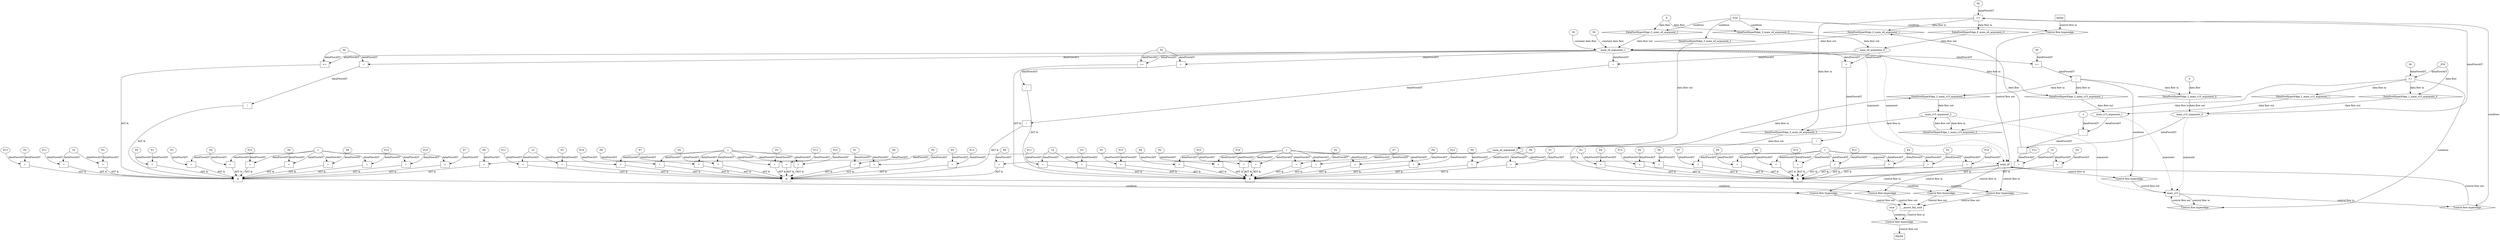 digraph dag {
"__assert_fail_sinit" [label="__assert_fail_sinit" nodeName="__assert_fail_sinit" class=cfn  shape="rect"];
"main_s15" [label="main_s15" nodeName="main_s15" class=cfn  shape="rect"];
"main_s6" [label="main_s6" nodeName="main_s6" class=cfn  shape="rect"];
FALSE [label="FALSE" nodeName=FALSE class=cfn  shape="rect"];
Initial [label="Initial" nodeName=Initial class=cfn  shape="rect"];
ControlFowHyperEdge_0 [label="Control flow hyperedge" nodeName=ControlFowHyperEdge_0 class=controlFlowHyperEdge shape="diamond"];
"main_s15" -> ControlFowHyperEdge_0 [label="control flow in"]
ControlFowHyperEdge_0 -> "main_s6" [label="control flow out"]
ControlFowHyperEdge_1 [label="Control flow hyperedge" nodeName=ControlFowHyperEdge_1 class=controlFlowHyperEdge shape="diamond"];
"main_s15" -> ControlFowHyperEdge_1 [label="control flow in"]
ControlFowHyperEdge_1 -> "main_s15" [label="control flow out"]
ControlFowHyperEdge_2 [label="Control flow hyperedge" nodeName=ControlFowHyperEdge_2 class=controlFlowHyperEdge shape="diamond"];
"main_s6" -> ControlFowHyperEdge_2 [label="control flow in"]
ControlFowHyperEdge_2 -> "main_s15" [label="control flow out"]
ControlFowHyperEdge_3 [label="Control flow hyperedge" nodeName=ControlFowHyperEdge_3 class=controlFlowHyperEdge shape="diamond"];
"Initial" -> ControlFowHyperEdge_3 [label="control flow in"]
ControlFowHyperEdge_3 -> "main_s6" [label="control flow out"]
ControlFowHyperEdge_4 [label="Control flow hyperedge" nodeName=ControlFowHyperEdge_4 class=controlFlowHyperEdge shape="diamond"];
"main_s6" -> ControlFowHyperEdge_4 [label="control flow in"]
ControlFowHyperEdge_4 -> "__assert_fail_sinit" [label="control flow out"]
ControlFowHyperEdge_5 [label="Control flow hyperedge" nodeName=ControlFowHyperEdge_5 class=controlFlowHyperEdge shape="diamond"];
"main_s6" -> ControlFowHyperEdge_5 [label="control flow in"]
ControlFowHyperEdge_5 -> "__assert_fail_sinit" [label="control flow out"]
ControlFowHyperEdge_6 [label="Control flow hyperedge" nodeName=ControlFowHyperEdge_6 class=controlFlowHyperEdge shape="diamond"];
"main_s6" -> ControlFowHyperEdge_6 [label="control flow in"]
ControlFowHyperEdge_6 -> "__assert_fail_sinit" [label="control flow out"]
ControlFowHyperEdge_7 [label="Control flow hyperedge" nodeName=ControlFowHyperEdge_7 class=controlFlowHyperEdge shape="diamond"];
"main_s6" -> ControlFowHyperEdge_7 [label="control flow in"]
ControlFowHyperEdge_7 -> "__assert_fail_sinit" [label="control flow out"]
ControlFowHyperEdge_8 [label="Control flow hyperedge" nodeName=ControlFowHyperEdge_8 class=controlFlowHyperEdge shape="diamond"];
"__assert_fail_sinit" -> ControlFowHyperEdge_8 [label="control flow in"]
ControlFowHyperEdge_8 -> "FALSE" [label="control flow out"]
"main_s6_argument_0" [label="main_s6_argument_0" nodeName=argument0 class=argument  head="main_s6" shape="oval"];
"main_s6_argument_0" -> "main_s6"[label="argument" style="dashed"]
"main_s6_argument_1" [label="main_s6_argument_1" nodeName=argument1 class=argument  head="main_s6" shape="oval"];
"main_s6_argument_1" -> "main_s6"[label="argument" style="dashed"]
"main_s6_argument_2" [label="main_s6_argument_2" nodeName=argument2 class=argument  head="main_s6" shape="oval"];
"main_s6_argument_2" -> "main_s6"[label="argument" style="dashed"]
"main_s15_argument_0" [label="main_s15_argument_0" nodeName=argument0 class=argument  head="main_s15" shape="oval"];
"main_s15_argument_0" -> "main_s15"[label="argument" style="dashed"]
"main_s15_argument_1" [label="main_s15_argument_1" nodeName=argument1 class=argument  head="main_s15" shape="oval"];
"main_s15_argument_1" -> "main_s15"[label="argument" style="dashed"]
"main_s15_argument_2" [label="main_s15_argument_2" nodeName=argument2 class=argument  head="main_s15" shape="oval"];
"main_s15_argument_2" -> "main_s15"[label="argument" style="dashed"]

"xxxmain_s6___main_s15_0xxxguard_0_node_0" [label=">=" nodeName="xxxmain_s6___main_s15_0xxxguard_0_node_0" class=Operator  shape="rect"];
"xxxmain_s6___main_s15_0xxxguard_0_node_2" [label="50" nodeName="xxxmain_s6___main_s15_0xxxguard_0_node_2" class=Literal ];
"main_s15_argument_0" -> "xxxmain_s6___main_s15_0xxxguard_0_node_0"[label="dataFlowAST"]
"xxxmain_s6___main_s15_0xxxguard_0_node_2" -> "xxxmain_s6___main_s15_0xxxguard_0_node_0"[label="dataFlowAST"]

"xxxmain_s6___main_s15_0xxxguard_0_node_0" -> "ControlFowHyperEdge_0" [label="condition"];
"xxxmain_s6___main_s15_0xxxdataFlow_0_node_0" [label="-" nodeName="xxxmain_s6___main_s15_0xxxdataFlow_0_node_0" class= Operator shape="rect"];
"xxxmain_s6___main_s15_0xxxdataFlow_0_node_1" [label="-" nodeName="xxxmain_s6___main_s15_0xxxdataFlow_0_node_1" class= Operator shape="rect"];
"xxxmain_s6___main_s15_0xxxdataFlow_0_node_3" [label="-1" nodeName="xxxmain_s6___main_s15_0xxxdataFlow_0_node_3" class=Literal ];
"xxxmain_s6___main_s15_0xxxdataFlow_0_node_1" -> "xxxmain_s6___main_s15_0xxxdataFlow_0_node_0"[label="dataFlowAST"]
"main_s15_argument_0" -> "xxxmain_s6___main_s15_0xxxdataFlow_0_node_0"[label="dataFlowAST"]
"main_s15_argument_1" -> "xxxmain_s6___main_s15_0xxxdataFlow_0_node_1"[label="dataFlowAST"]
"xxxmain_s6___main_s15_0xxxdataFlow_0_node_3" -> "xxxmain_s6___main_s15_0xxxdataFlow_0_node_1"[label="dataFlowAST"]

"xxxmain_s6___main_s15_0xxxdataFlow_0_node_0" -> "DataFowHyperEdge_0_main_s6_argument_1" [label="data flow"];
"xxxmain_s15___main_s15_1xxxguard_0_node_0" [label=">=" nodeName="xxxmain_s15___main_s15_1xxxguard_0_node_0" class=Operator  shape="rect"];
"xxxmain_s15___main_s15_1xxxguard_0_node_1" [label="50" nodeName="xxxmain_s15___main_s15_1xxxguard_0_node_1" class=Literal ];
"xxxmain_s15___main_s15_1xxxguard_0_node_1" -> "xxxmain_s15___main_s15_1xxxguard_0_node_0"[label="dataFlowAST"]
"xxxmain_s15___main_s15_1xxxdataFlow_0_node_0" -> "xxxmain_s15___main_s15_1xxxguard_0_node_0"[label="dataFlowAST"]

"xxxmain_s15___main_s15_1xxxguard_0_node_0" -> "ControlFowHyperEdge_1" [label="condition"];
"xxxmain_s15___main_s15_1xxxdataFlow_0_node_0" [label="_P35" nodeName="xxxmain_s15___main_s15_1xxxdataFlow_0_node_0" class=Constant ];

"xxxmain_s15___main_s15_1xxxdataFlow_0_node_0" -> "DataFowHyperEdge_1_main_s15_argument_0" [label="data flow"];
"xxxmain_s15___main_s6_2xxxguard_0_node_0" [label="!" nodeName="xxxmain_s15___main_s6_2xxxguard_0_node_0" class=Operator shape="rect"];
"xxxmain_s15___main_s6_2xxxguard_0_node_1" [label=">=" nodeName="xxxmain_s15___main_s6_2xxxguard_0_node_1" class=Operator  shape="rect"];
"xxxmain_s15___main_s6_2xxxguard_0_node_3" [label="50" nodeName="xxxmain_s15___main_s6_2xxxguard_0_node_3" class=Literal ];
"xxxmain_s15___main_s6_2xxxguard_0_node_1" -> "xxxmain_s15___main_s6_2xxxguard_0_node_0"[label="dataFlowAST"]
"main_s6_argument_1" -> "xxxmain_s15___main_s6_2xxxguard_0_node_1"[label="dataFlowAST"]
"xxxmain_s15___main_s6_2xxxguard_0_node_3" -> "xxxmain_s15___main_s6_2xxxguard_0_node_1"[label="dataFlowAST"]

"xxxmain_s15___main_s6_2xxxguard_0_node_0" -> "ControlFowHyperEdge_2" [label="condition"];
"xxxmain_s15___main_s6_2xxxdataFlow_0_node_0" [label="0" nodeName="xxxmain_s15___main_s6_2xxxdataFlow_0_node_0" class=Literal ];

"xxxmain_s15___main_s6_2xxxdataFlow_0_node_0" -> "DataFowHyperEdge_2_main_s15_argument_0" [label="data flow"];
"true_3" [label="true" nodeName="true_3" class=true shape="rect"];
"true_3" -> "ControlFowHyperEdge_3" [label="condition"];
"xxxmain_s6___Initial_3xxxdataFlow_0_node_0" [label="0" nodeName="xxxmain_s6___Initial_3xxxdataFlow_0_node_0" class=Literal ];

"xxxmain_s6___Initial_3xxxdataFlow_0_node_0" -> "DataFowHyperEdge_3_main_s6_argument_0" [label="data flow"];

"xxxmain_s6___Initial_3xxxdataFlow_0_node_0" -> "DataFowHyperEdge_3_main_s6_argument_1" [label="data flow"];
"xxx__assert_fail_sinit___main_s6_4xxx_and" [label="&" nodeName="xxx__assert_fail_sinit___main_s6_4xxx_and" class=Operator shape="rect"];
"xxx__assert_fail_sinit___main_s6_4xxxguard12_node_0" [label="=" nodeName="xxx__assert_fail_sinit___main_s6_4xxxguard12_node_0" class=Operator  shape="rect"];
"xxx__assert_fail_sinit___main_s6_4xxxguard12_node_1" [label="P8" nodeName="xxx__assert_fail_sinit___main_s6_4xxxguard12_node_1" class=Constant ];
"xxx__assert_fail_sinit___main_s6_4xxxguard12_node_1" -> "xxx__assert_fail_sinit___main_s6_4xxxguard12_node_0"[label="dataFlowAST"]
"xxx__assert_fail_sinit___main_s6_4xxxguard2_node_2" -> "xxx__assert_fail_sinit___main_s6_4xxxguard12_node_0"[label="dataFlowAST"]

"xxx__assert_fail_sinit___main_s6_4xxxguard12_node_0" -> "xxx__assert_fail_sinit___main_s6_4xxx_and" [label="AST &"];
"xxx__assert_fail_sinit___main_s6_4xxxguard11_node_0" [label="=" nodeName="xxx__assert_fail_sinit___main_s6_4xxxguard11_node_0" class=Operator  shape="rect"];
"xxx__assert_fail_sinit___main_s6_4xxxguard11_node_2" [label="P15" nodeName="xxx__assert_fail_sinit___main_s6_4xxxguard11_node_2" class=Constant ];
"xxx__assert_fail_sinit___main_s6_4xxxguard2_node_2" -> "xxx__assert_fail_sinit___main_s6_4xxxguard11_node_0"[label="dataFlowAST"]
"xxx__assert_fail_sinit___main_s6_4xxxguard11_node_2" -> "xxx__assert_fail_sinit___main_s6_4xxxguard11_node_0"[label="dataFlowAST"]

"xxx__assert_fail_sinit___main_s6_4xxxguard11_node_0" -> "xxx__assert_fail_sinit___main_s6_4xxx_and" [label="AST &"];
"xxx__assert_fail_sinit___main_s6_4xxxguard_0_node_0" [label="=" nodeName="xxx__assert_fail_sinit___main_s6_4xxxguard_0_node_0" class=Operator  shape="rect"];
"xxx__assert_fail_sinit___main_s6_4xxxguard_0_node_1" [label="P6" nodeName="xxx__assert_fail_sinit___main_s6_4xxxguard_0_node_1" class=Constant ];
"xxx__assert_fail_sinit___main_s6_4xxxguard_0_node_1" -> "xxx__assert_fail_sinit___main_s6_4xxxguard_0_node_0"[label="dataFlowAST"]
"main_s6_argument_2" -> "xxx__assert_fail_sinit___main_s6_4xxxguard_0_node_0"[label="dataFlowAST"]

"xxx__assert_fail_sinit___main_s6_4xxxguard_0_node_0" -> "xxx__assert_fail_sinit___main_s6_4xxx_and" [label="AST &"];
"xxx__assert_fail_sinit___main_s6_4xxxguard3_node_0" [label="=" nodeName="xxx__assert_fail_sinit___main_s6_4xxxguard3_node_0" class=Operator  shape="rect"];
"xxx__assert_fail_sinit___main_s6_4xxxguard3_node_1" [label="P10" nodeName="xxx__assert_fail_sinit___main_s6_4xxxguard3_node_1" class=Constant ];
"xxx__assert_fail_sinit___main_s6_4xxxguard3_node_1" -> "xxx__assert_fail_sinit___main_s6_4xxxguard3_node_0"[label="dataFlowAST"]
"xxx__assert_fail_sinit___main_s6_4xxxguard2_node_2" -> "xxx__assert_fail_sinit___main_s6_4xxxguard3_node_0"[label="dataFlowAST"]

"xxx__assert_fail_sinit___main_s6_4xxxguard3_node_0" -> "xxx__assert_fail_sinit___main_s6_4xxx_and" [label="AST &"];
"xxx__assert_fail_sinit___main_s6_4xxxguard8_node_0" [label="=" nodeName="xxx__assert_fail_sinit___main_s6_4xxxguard8_node_0" class=Operator  shape="rect"];
"xxx__assert_fail_sinit___main_s6_4xxxguard8_node_1" [label="P4" nodeName="xxx__assert_fail_sinit___main_s6_4xxxguard8_node_1" class=Constant ];
"xxx__assert_fail_sinit___main_s6_4xxxguard8_node_1" -> "xxx__assert_fail_sinit___main_s6_4xxxguard8_node_0"[label="dataFlowAST"]
"xxx__assert_fail_sinit___main_s6_4xxxguard2_node_2" -> "xxx__assert_fail_sinit___main_s6_4xxxguard8_node_0"[label="dataFlowAST"]

"xxx__assert_fail_sinit___main_s6_4xxxguard8_node_0" -> "xxx__assert_fail_sinit___main_s6_4xxx_and" [label="AST &"];
"xxx__assert_fail_sinit___main_s6_4xxxguard9_node_0" [label="=" nodeName="xxx__assert_fail_sinit___main_s6_4xxxguard9_node_0" class=Operator  shape="rect"];
"xxx__assert_fail_sinit___main_s6_4xxxguard9_node_1" [label="P12" nodeName="xxx__assert_fail_sinit___main_s6_4xxxguard9_node_1" class=Constant ];
"xxx__assert_fail_sinit___main_s6_4xxxguard9_node_1" -> "xxx__assert_fail_sinit___main_s6_4xxxguard9_node_0"[label="dataFlowAST"]
"xxx__assert_fail_sinit___main_s6_4xxxguard2_node_2" -> "xxx__assert_fail_sinit___main_s6_4xxxguard9_node_0"[label="dataFlowAST"]

"xxx__assert_fail_sinit___main_s6_4xxxguard9_node_0" -> "xxx__assert_fail_sinit___main_s6_4xxx_and" [label="AST &"];
"xxx__assert_fail_sinit___main_s6_4xxxguard1_node_0" [label="=" nodeName="xxx__assert_fail_sinit___main_s6_4xxxguard1_node_0" class=Operator  shape="rect"];
"xxx__assert_fail_sinit___main_s6_4xxxguard1_node_1" [label="P1" nodeName="xxx__assert_fail_sinit___main_s6_4xxxguard1_node_1" class=Constant ];
"xxx__assert_fail_sinit___main_s6_4xxxguard1_node_2" [label="P9" nodeName="xxx__assert_fail_sinit___main_s6_4xxxguard1_node_2" class=Constant ];
"xxx__assert_fail_sinit___main_s6_4xxxguard1_node_1" -> "xxx__assert_fail_sinit___main_s6_4xxxguard1_node_0"[label="dataFlowAST"]
"xxx__assert_fail_sinit___main_s6_4xxxguard1_node_2" -> "xxx__assert_fail_sinit___main_s6_4xxxguard1_node_0"[label="dataFlowAST"]

"xxx__assert_fail_sinit___main_s6_4xxxguard1_node_0" -> "xxx__assert_fail_sinit___main_s6_4xxx_and" [label="AST &"];
"xxx__assert_fail_sinit___main_s6_4xxxguard2_node_0" [label="=" nodeName="xxx__assert_fail_sinit___main_s6_4xxxguard2_node_0" class=Operator  shape="rect"];
"xxx__assert_fail_sinit___main_s6_4xxxguard2_node_1" [label="P2" nodeName="xxx__assert_fail_sinit___main_s6_4xxxguard2_node_1" class=Constant ];
"xxx__assert_fail_sinit___main_s6_4xxxguard2_node_2" [label="1" nodeName="xxx__assert_fail_sinit___main_s6_4xxxguard2_node_2" class=Literal ];
"xxx__assert_fail_sinit___main_s6_4xxxguard2_node_1" -> "xxx__assert_fail_sinit___main_s6_4xxxguard2_node_0"[label="dataFlowAST"]
"xxx__assert_fail_sinit___main_s6_4xxxguard2_node_2" -> "xxx__assert_fail_sinit___main_s6_4xxxguard2_node_0"[label="dataFlowAST"]

"xxx__assert_fail_sinit___main_s6_4xxxguard2_node_0" -> "xxx__assert_fail_sinit___main_s6_4xxx_and" [label="AST &"];
"xxx__assert_fail_sinit___main_s6_4xxxguard4_node_0" [label="=" nodeName="xxx__assert_fail_sinit___main_s6_4xxxguard4_node_0" class=Operator  shape="rect"];
"xxx__assert_fail_sinit___main_s6_4xxxguard4_node_1" [label="P0" nodeName="xxx__assert_fail_sinit___main_s6_4xxxguard4_node_1" class=Constant ];
"xxx__assert_fail_sinit___main_s6_4xxxguard4_node_1" -> "xxx__assert_fail_sinit___main_s6_4xxxguard4_node_0"[label="dataFlowAST"]
"xxx__assert_fail_sinit___main_s6_4xxxguard2_node_2" -> "xxx__assert_fail_sinit___main_s6_4xxxguard4_node_0"[label="dataFlowAST"]

"xxx__assert_fail_sinit___main_s6_4xxxguard4_node_0" -> "xxx__assert_fail_sinit___main_s6_4xxx_and" [label="AST &"];
"xxx__assert_fail_sinit___main_s6_4xxxguard7_node_0" [label="!" nodeName="xxx__assert_fail_sinit___main_s6_4xxxguard7_node_0" class=Operator shape="rect"];
"xxx__assert_fail_sinit___main_s6_4xxxguard7_node_1" [label="=" nodeName="xxx__assert_fail_sinit___main_s6_4xxxguard7_node_1" class=Operator  shape="rect"];
"xxx__assert_fail_sinit___main_s6_4xxxguard7_node_3" [label="50" nodeName="xxx__assert_fail_sinit___main_s6_4xxxguard7_node_3" class=Literal ];
"xxx__assert_fail_sinit___main_s6_4xxxguard7_node_1" -> "xxx__assert_fail_sinit___main_s6_4xxxguard7_node_0"[label="dataFlowAST"]
"main_s6_argument_1" -> "xxx__assert_fail_sinit___main_s6_4xxxguard7_node_1"[label="dataFlowAST"]
"xxx__assert_fail_sinit___main_s6_4xxxguard7_node_3" -> "xxx__assert_fail_sinit___main_s6_4xxxguard7_node_1"[label="dataFlowAST"]

"xxx__assert_fail_sinit___main_s6_4xxxguard7_node_0" -> "xxx__assert_fail_sinit___main_s6_4xxx_and" [label="AST &"];
"xxx__assert_fail_sinit___main_s6_4xxxguard6_node_0" [label="=" nodeName="xxx__assert_fail_sinit___main_s6_4xxxguard6_node_0" class=Operator  shape="rect"];
"xxx__assert_fail_sinit___main_s6_4xxxguard6_node_1" [label="P11" nodeName="xxx__assert_fail_sinit___main_s6_4xxxguard6_node_1" class=Constant ];
"xxx__assert_fail_sinit___main_s6_4xxxguard6_node_2" [label="15" nodeName="xxx__assert_fail_sinit___main_s6_4xxxguard6_node_2" class=Literal ];
"xxx__assert_fail_sinit___main_s6_4xxxguard6_node_1" -> "xxx__assert_fail_sinit___main_s6_4xxxguard6_node_0"[label="dataFlowAST"]
"xxx__assert_fail_sinit___main_s6_4xxxguard6_node_2" -> "xxx__assert_fail_sinit___main_s6_4xxxguard6_node_0"[label="dataFlowAST"]

"xxx__assert_fail_sinit___main_s6_4xxxguard6_node_0" -> "xxx__assert_fail_sinit___main_s6_4xxx_and" [label="AST &"];
"xxx__assert_fail_sinit___main_s6_4xxxguard13_node_0" [label="=" nodeName="xxx__assert_fail_sinit___main_s6_4xxxguard13_node_0" class=Operator  shape="rect"];
"xxx__assert_fail_sinit___main_s6_4xxxguard13_node_1" [label="P3" nodeName="xxx__assert_fail_sinit___main_s6_4xxxguard13_node_1" class=Constant ];
"xxx__assert_fail_sinit___main_s6_4xxxguard13_node_1" -> "xxx__assert_fail_sinit___main_s6_4xxxguard13_node_0"[label="dataFlowAST"]
"xxx__assert_fail_sinit___main_s6_4xxxguard6_node_2" -> "xxx__assert_fail_sinit___main_s6_4xxxguard13_node_0"[label="dataFlowAST"]

"xxx__assert_fail_sinit___main_s6_4xxxguard13_node_0" -> "xxx__assert_fail_sinit___main_s6_4xxx_and" [label="AST &"];
"xxx__assert_fail_sinit___main_s6_4xxxguard10_node_0" [label=">=" nodeName="xxx__assert_fail_sinit___main_s6_4xxxguard10_node_0" class=Operator  shape="rect"];
"main_s6_argument_1" -> "xxx__assert_fail_sinit___main_s6_4xxxguard10_node_0"[label="dataFlowAST"]
"xxx__assert_fail_sinit___main_s6_4xxxguard7_node_3" -> "xxx__assert_fail_sinit___main_s6_4xxxguard10_node_0"[label="dataFlowAST"]

"xxx__assert_fail_sinit___main_s6_4xxxguard10_node_0" -> "xxx__assert_fail_sinit___main_s6_4xxx_and" [label="AST &"];
"xxx__assert_fail_sinit___main_s6_4xxxguard5_node_0" [label="=" nodeName="xxx__assert_fail_sinit___main_s6_4xxxguard5_node_0" class=Operator  shape="rect"];
"xxx__assert_fail_sinit___main_s6_4xxxguard5_node_1" [label="P5" nodeName="xxx__assert_fail_sinit___main_s6_4xxxguard5_node_1" class=Constant ];
"xxx__assert_fail_sinit___main_s6_4xxxguard5_node_2" [label="P13" nodeName="xxx__assert_fail_sinit___main_s6_4xxxguard5_node_2" class=Constant ];
"xxx__assert_fail_sinit___main_s6_4xxxguard5_node_1" -> "xxx__assert_fail_sinit___main_s6_4xxxguard5_node_0"[label="dataFlowAST"]
"xxx__assert_fail_sinit___main_s6_4xxxguard5_node_2" -> "xxx__assert_fail_sinit___main_s6_4xxxguard5_node_0"[label="dataFlowAST"]

"xxx__assert_fail_sinit___main_s6_4xxxguard5_node_0" -> "xxx__assert_fail_sinit___main_s6_4xxx_and" [label="AST &"];
"xxx__assert_fail_sinit___main_s6_4xxxguard14_node_0" [label="=" nodeName="xxx__assert_fail_sinit___main_s6_4xxxguard14_node_0" class=Operator  shape="rect"];
"xxx__assert_fail_sinit___main_s6_4xxxguard14_node_1" [label="P7" nodeName="xxx__assert_fail_sinit___main_s6_4xxxguard14_node_1" class=Constant ];
"xxx__assert_fail_sinit___main_s6_4xxxguard14_node_1" -> "xxx__assert_fail_sinit___main_s6_4xxxguard14_node_0"[label="dataFlowAST"]
"xxx__assert_fail_sinit___main_s6_4xxxguard2_node_2" -> "xxx__assert_fail_sinit___main_s6_4xxxguard14_node_0"[label="dataFlowAST"]

"xxx__assert_fail_sinit___main_s6_4xxxguard14_node_0" -> "xxx__assert_fail_sinit___main_s6_4xxx_and" [label="AST &"];
"xxx__assert_fail_sinit___main_s6_4xxx_and" -> "ControlFowHyperEdge_4" [label="condition"];
"xxx__assert_fail_sinit___main_s6_5xxx_and" [label="&" nodeName="xxx__assert_fail_sinit___main_s6_5xxx_and" class=Operator shape="rect"];
"xxx__assert_fail_sinit___main_s6_5xxxguard1_node_0" [label="=" nodeName="xxx__assert_fail_sinit___main_s6_5xxxguard1_node_0" class=Operator  shape="rect"];
"xxx__assert_fail_sinit___main_s6_5xxxguard1_node_1" [label="P1" nodeName="xxx__assert_fail_sinit___main_s6_5xxxguard1_node_1" class=Constant ];
"xxx__assert_fail_sinit___main_s6_5xxxguard1_node_2" [label="P9" nodeName="xxx__assert_fail_sinit___main_s6_5xxxguard1_node_2" class=Constant ];
"xxx__assert_fail_sinit___main_s6_5xxxguard1_node_1" -> "xxx__assert_fail_sinit___main_s6_5xxxguard1_node_0"[label="dataFlowAST"]
"xxx__assert_fail_sinit___main_s6_5xxxguard1_node_2" -> "xxx__assert_fail_sinit___main_s6_5xxxguard1_node_0"[label="dataFlowAST"]

"xxx__assert_fail_sinit___main_s6_5xxxguard1_node_0" -> "xxx__assert_fail_sinit___main_s6_5xxx_and" [label="AST &"];
"xxx__assert_fail_sinit___main_s6_5xxxguard_0_node_0" [label="=" nodeName="xxx__assert_fail_sinit___main_s6_5xxxguard_0_node_0" class=Operator  shape="rect"];
"xxx__assert_fail_sinit___main_s6_5xxxguard_0_node_1" [label="P6" nodeName="xxx__assert_fail_sinit___main_s6_5xxxguard_0_node_1" class=Constant ];
"xxx__assert_fail_sinit___main_s6_5xxxguard_0_node_1" -> "xxx__assert_fail_sinit___main_s6_5xxxguard_0_node_0"[label="dataFlowAST"]
"main_s6_argument_2" -> "xxx__assert_fail_sinit___main_s6_5xxxguard_0_node_0"[label="dataFlowAST"]

"xxx__assert_fail_sinit___main_s6_5xxxguard_0_node_0" -> "xxx__assert_fail_sinit___main_s6_5xxx_and" [label="AST &"];
"xxx__assert_fail_sinit___main_s6_5xxxguard2_node_0" [label="=" nodeName="xxx__assert_fail_sinit___main_s6_5xxxguard2_node_0" class=Operator  shape="rect"];
"xxx__assert_fail_sinit___main_s6_5xxxguard2_node_1" [label="P2" nodeName="xxx__assert_fail_sinit___main_s6_5xxxguard2_node_1" class=Constant ];
"xxx__assert_fail_sinit___main_s6_5xxxguard2_node_2" [label="1" nodeName="xxx__assert_fail_sinit___main_s6_5xxxguard2_node_2" class=Literal ];
"xxx__assert_fail_sinit___main_s6_5xxxguard2_node_1" -> "xxx__assert_fail_sinit___main_s6_5xxxguard2_node_0"[label="dataFlowAST"]
"xxx__assert_fail_sinit___main_s6_5xxxguard2_node_2" -> "xxx__assert_fail_sinit___main_s6_5xxxguard2_node_0"[label="dataFlowAST"]

"xxx__assert_fail_sinit___main_s6_5xxxguard2_node_0" -> "xxx__assert_fail_sinit___main_s6_5xxx_and" [label="AST &"];
"xxx__assert_fail_sinit___main_s6_5xxxguard8_node_0" [label="=" nodeName="xxx__assert_fail_sinit___main_s6_5xxxguard8_node_0" class=Operator  shape="rect"];
"xxx__assert_fail_sinit___main_s6_5xxxguard8_node_1" [label="P4" nodeName="xxx__assert_fail_sinit___main_s6_5xxxguard8_node_1" class=Constant ];
"xxx__assert_fail_sinit___main_s6_5xxxguard8_node_1" -> "xxx__assert_fail_sinit___main_s6_5xxxguard8_node_0"[label="dataFlowAST"]
"xxx__assert_fail_sinit___main_s6_5xxxguard2_node_2" -> "xxx__assert_fail_sinit___main_s6_5xxxguard8_node_0"[label="dataFlowAST"]

"xxx__assert_fail_sinit___main_s6_5xxxguard8_node_0" -> "xxx__assert_fail_sinit___main_s6_5xxx_and" [label="AST &"];
"xxx__assert_fail_sinit___main_s6_5xxxguard4_node_0" [label="=" nodeName="xxx__assert_fail_sinit___main_s6_5xxxguard4_node_0" class=Operator  shape="rect"];
"xxx__assert_fail_sinit___main_s6_5xxxguard4_node_1" [label="P0" nodeName="xxx__assert_fail_sinit___main_s6_5xxxguard4_node_1" class=Constant ];
"xxx__assert_fail_sinit___main_s6_5xxxguard4_node_1" -> "xxx__assert_fail_sinit___main_s6_5xxxguard4_node_0"[label="dataFlowAST"]
"xxx__assert_fail_sinit___main_s6_5xxxguard2_node_2" -> "xxx__assert_fail_sinit___main_s6_5xxxguard4_node_0"[label="dataFlowAST"]

"xxx__assert_fail_sinit___main_s6_5xxxguard4_node_0" -> "xxx__assert_fail_sinit___main_s6_5xxx_and" [label="AST &"];
"xxx__assert_fail_sinit___main_s6_5xxxguard12_node_0" [label="=" nodeName="xxx__assert_fail_sinit___main_s6_5xxxguard12_node_0" class=Operator  shape="rect"];
"xxx__assert_fail_sinit___main_s6_5xxxguard12_node_1" [label="P8" nodeName="xxx__assert_fail_sinit___main_s6_5xxxguard12_node_1" class=Constant ];
"xxx__assert_fail_sinit___main_s6_5xxxguard12_node_1" -> "xxx__assert_fail_sinit___main_s6_5xxxguard12_node_0"[label="dataFlowAST"]
"xxx__assert_fail_sinit___main_s6_5xxxguard2_node_2" -> "xxx__assert_fail_sinit___main_s6_5xxxguard12_node_0"[label="dataFlowAST"]

"xxx__assert_fail_sinit___main_s6_5xxxguard12_node_0" -> "xxx__assert_fail_sinit___main_s6_5xxx_and" [label="AST &"];
"xxx__assert_fail_sinit___main_s6_5xxxguard3_node_0" [label="=" nodeName="xxx__assert_fail_sinit___main_s6_5xxxguard3_node_0" class=Operator  shape="rect"];
"xxx__assert_fail_sinit___main_s6_5xxxguard3_node_1" [label="P10" nodeName="xxx__assert_fail_sinit___main_s6_5xxxguard3_node_1" class=Constant ];
"xxx__assert_fail_sinit___main_s6_5xxxguard3_node_1" -> "xxx__assert_fail_sinit___main_s6_5xxxguard3_node_0"[label="dataFlowAST"]
"xxx__assert_fail_sinit___main_s6_5xxxguard2_node_2" -> "xxx__assert_fail_sinit___main_s6_5xxxguard3_node_0"[label="dataFlowAST"]

"xxx__assert_fail_sinit___main_s6_5xxxguard3_node_0" -> "xxx__assert_fail_sinit___main_s6_5xxx_and" [label="AST &"];
"xxx__assert_fail_sinit___main_s6_5xxxguard5_node_0" [label="=" nodeName="xxx__assert_fail_sinit___main_s6_5xxxguard5_node_0" class=Operator  shape="rect"];
"xxx__assert_fail_sinit___main_s6_5xxxguard5_node_1" [label="P5" nodeName="xxx__assert_fail_sinit___main_s6_5xxxguard5_node_1" class=Constant ];
"xxx__assert_fail_sinit___main_s6_5xxxguard5_node_2" [label="P13" nodeName="xxx__assert_fail_sinit___main_s6_5xxxguard5_node_2" class=Constant ];
"xxx__assert_fail_sinit___main_s6_5xxxguard5_node_1" -> "xxx__assert_fail_sinit___main_s6_5xxxguard5_node_0"[label="dataFlowAST"]
"xxx__assert_fail_sinit___main_s6_5xxxguard5_node_2" -> "xxx__assert_fail_sinit___main_s6_5xxxguard5_node_0"[label="dataFlowAST"]

"xxx__assert_fail_sinit___main_s6_5xxxguard5_node_0" -> "xxx__assert_fail_sinit___main_s6_5xxx_and" [label="AST &"];
"xxx__assert_fail_sinit___main_s6_5xxxguard6_node_0" [label="=" nodeName="xxx__assert_fail_sinit___main_s6_5xxxguard6_node_0" class=Operator  shape="rect"];
"xxx__assert_fail_sinit___main_s6_5xxxguard6_node_1" [label="P11" nodeName="xxx__assert_fail_sinit___main_s6_5xxxguard6_node_1" class=Constant ];
"xxx__assert_fail_sinit___main_s6_5xxxguard6_node_2" [label="15" nodeName="xxx__assert_fail_sinit___main_s6_5xxxguard6_node_2" class=Literal ];
"xxx__assert_fail_sinit___main_s6_5xxxguard6_node_1" -> "xxx__assert_fail_sinit___main_s6_5xxxguard6_node_0"[label="dataFlowAST"]
"xxx__assert_fail_sinit___main_s6_5xxxguard6_node_2" -> "xxx__assert_fail_sinit___main_s6_5xxxguard6_node_0"[label="dataFlowAST"]

"xxx__assert_fail_sinit___main_s6_5xxxguard6_node_0" -> "xxx__assert_fail_sinit___main_s6_5xxx_and" [label="AST &"];
"xxx__assert_fail_sinit___main_s6_5xxxguard7_node_0" [label="!" nodeName="xxx__assert_fail_sinit___main_s6_5xxxguard7_node_0" class=Operator shape="rect"];
"xxx__assert_fail_sinit___main_s6_5xxxguard7_node_1" [label="=" nodeName="xxx__assert_fail_sinit___main_s6_5xxxguard7_node_1" class=Operator  shape="rect"];
"xxx__assert_fail_sinit___main_s6_5xxxguard7_node_3" [label="50" nodeName="xxx__assert_fail_sinit___main_s6_5xxxguard7_node_3" class=Literal ];
"xxx__assert_fail_sinit___main_s6_5xxxguard7_node_1" -> "xxx__assert_fail_sinit___main_s6_5xxxguard7_node_0"[label="dataFlowAST"]
"main_s6_argument_1" -> "xxx__assert_fail_sinit___main_s6_5xxxguard7_node_1"[label="dataFlowAST"]
"xxx__assert_fail_sinit___main_s6_5xxxguard7_node_3" -> "xxx__assert_fail_sinit___main_s6_5xxxguard7_node_1"[label="dataFlowAST"]

"xxx__assert_fail_sinit___main_s6_5xxxguard7_node_0" -> "xxx__assert_fail_sinit___main_s6_5xxx_and" [label="AST &"];
"xxx__assert_fail_sinit___main_s6_5xxxguard14_node_0" [label="=" nodeName="xxx__assert_fail_sinit___main_s6_5xxxguard14_node_0" class=Operator  shape="rect"];
"xxx__assert_fail_sinit___main_s6_5xxxguard14_node_1" [label="P7" nodeName="xxx__assert_fail_sinit___main_s6_5xxxguard14_node_1" class=Constant ];
"xxx__assert_fail_sinit___main_s6_5xxxguard14_node_1" -> "xxx__assert_fail_sinit___main_s6_5xxxguard14_node_0"[label="dataFlowAST"]
"xxx__assert_fail_sinit___main_s6_5xxxguard2_node_2" -> "xxx__assert_fail_sinit___main_s6_5xxxguard14_node_0"[label="dataFlowAST"]

"xxx__assert_fail_sinit___main_s6_5xxxguard14_node_0" -> "xxx__assert_fail_sinit___main_s6_5xxx_and" [label="AST &"];
"xxx__assert_fail_sinit___main_s6_5xxxguard11_node_0" [label="=" nodeName="xxx__assert_fail_sinit___main_s6_5xxxguard11_node_0" class=Operator  shape="rect"];
"xxx__assert_fail_sinit___main_s6_5xxxguard11_node_2" [label="P15" nodeName="xxx__assert_fail_sinit___main_s6_5xxxguard11_node_2" class=Constant ];
"xxx__assert_fail_sinit___main_s6_5xxxguard2_node_2" -> "xxx__assert_fail_sinit___main_s6_5xxxguard11_node_0"[label="dataFlowAST"]
"xxx__assert_fail_sinit___main_s6_5xxxguard11_node_2" -> "xxx__assert_fail_sinit___main_s6_5xxxguard11_node_0"[label="dataFlowAST"]

"xxx__assert_fail_sinit___main_s6_5xxxguard11_node_0" -> "xxx__assert_fail_sinit___main_s6_5xxx_and" [label="AST &"];
"xxx__assert_fail_sinit___main_s6_5xxxguard13_node_0" [label="=" nodeName="xxx__assert_fail_sinit___main_s6_5xxxguard13_node_0" class=Operator  shape="rect"];
"xxx__assert_fail_sinit___main_s6_5xxxguard13_node_1" [label="P3" nodeName="xxx__assert_fail_sinit___main_s6_5xxxguard13_node_1" class=Constant ];
"xxx__assert_fail_sinit___main_s6_5xxxguard13_node_1" -> "xxx__assert_fail_sinit___main_s6_5xxxguard13_node_0"[label="dataFlowAST"]
"xxx__assert_fail_sinit___main_s6_5xxxguard6_node_2" -> "xxx__assert_fail_sinit___main_s6_5xxxguard13_node_0"[label="dataFlowAST"]

"xxx__assert_fail_sinit___main_s6_5xxxguard13_node_0" -> "xxx__assert_fail_sinit___main_s6_5xxx_and" [label="AST &"];
"xxx__assert_fail_sinit___main_s6_5xxxguard9_node_0" [label="=" nodeName="xxx__assert_fail_sinit___main_s6_5xxxguard9_node_0" class=Operator  shape="rect"];
"xxx__assert_fail_sinit___main_s6_5xxxguard9_node_1" [label="P12" nodeName="xxx__assert_fail_sinit___main_s6_5xxxguard9_node_1" class=Constant ];
"xxx__assert_fail_sinit___main_s6_5xxxguard9_node_1" -> "xxx__assert_fail_sinit___main_s6_5xxxguard9_node_0"[label="dataFlowAST"]
"xxx__assert_fail_sinit___main_s6_5xxxguard2_node_2" -> "xxx__assert_fail_sinit___main_s6_5xxxguard9_node_0"[label="dataFlowAST"]

"xxx__assert_fail_sinit___main_s6_5xxxguard9_node_0" -> "xxx__assert_fail_sinit___main_s6_5xxx_and" [label="AST &"];
"xxx__assert_fail_sinit___main_s6_5xxxguard10_node_0" [label=">=" nodeName="xxx__assert_fail_sinit___main_s6_5xxxguard10_node_0" class=Operator  shape="rect"];
"main_s6_argument_1" -> "xxx__assert_fail_sinit___main_s6_5xxxguard10_node_0"[label="dataFlowAST"]
"xxx__assert_fail_sinit___main_s6_5xxxguard7_node_3" -> "xxx__assert_fail_sinit___main_s6_5xxxguard10_node_0"[label="dataFlowAST"]

"xxx__assert_fail_sinit___main_s6_5xxxguard10_node_0" -> "xxx__assert_fail_sinit___main_s6_5xxx_and" [label="AST &"];
"xxx__assert_fail_sinit___main_s6_5xxx_and" -> "ControlFowHyperEdge_5" [label="condition"];
"xxx__assert_fail_sinit___main_s6_6xxx_and" [label="&" nodeName="xxx__assert_fail_sinit___main_s6_6xxx_and" class=Operator shape="rect"];
"xxx__assert_fail_sinit___main_s6_6xxxguard3_node_0" [label="=" nodeName="xxx__assert_fail_sinit___main_s6_6xxxguard3_node_0" class=Operator  shape="rect"];
"xxx__assert_fail_sinit___main_s6_6xxxguard3_node_1" [label="P11" nodeName="xxx__assert_fail_sinit___main_s6_6xxxguard3_node_1" class=Constant ];
"xxx__assert_fail_sinit___main_s6_6xxxguard3_node_1" -> "xxx__assert_fail_sinit___main_s6_6xxxguard3_node_0"[label="dataFlowAST"]
"xxx__assert_fail_sinit___main_s6_6xxxguard2_node_2" -> "xxx__assert_fail_sinit___main_s6_6xxxguard3_node_0"[label="dataFlowAST"]

"xxx__assert_fail_sinit___main_s6_6xxxguard3_node_0" -> "xxx__assert_fail_sinit___main_s6_6xxx_and" [label="AST &"];
"xxx__assert_fail_sinit___main_s6_6xxxguard1_node_0" [label="=" nodeName="xxx__assert_fail_sinit___main_s6_6xxxguard1_node_0" class=Operator  shape="rect"];
"xxx__assert_fail_sinit___main_s6_6xxxguard1_node_1" [label="P2" nodeName="xxx__assert_fail_sinit___main_s6_6xxxguard1_node_1" class=Constant ];
"xxx__assert_fail_sinit___main_s6_6xxxguard1_node_1" -> "xxx__assert_fail_sinit___main_s6_6xxxguard1_node_0"[label="dataFlowAST"]
"xxx__assert_fail_sinit___main_s6_6xxxguard_0_node_2" -> "xxx__assert_fail_sinit___main_s6_6xxxguard1_node_0"[label="dataFlowAST"]

"xxx__assert_fail_sinit___main_s6_6xxxguard1_node_0" -> "xxx__assert_fail_sinit___main_s6_6xxx_and" [label="AST &"];
"xxx__assert_fail_sinit___main_s6_6xxxguard7_node_0" [label="!" nodeName="xxx__assert_fail_sinit___main_s6_6xxxguard7_node_0" class=Operator shape="rect"];
"xxx__assert_fail_sinit___main_s6_6xxxguard7_node_1" [label="=" nodeName="xxx__assert_fail_sinit___main_s6_6xxxguard7_node_1" class=Operator  shape="rect"];
"xxx__assert_fail_sinit___main_s6_6xxxguard7_node_1" -> "xxx__assert_fail_sinit___main_s6_6xxxguard7_node_0"[label="dataFlowAST"]
"main_s6_argument_0" -> "xxx__assert_fail_sinit___main_s6_6xxxguard7_node_1"[label="dataFlowAST"]
"main_s6_argument_1" -> "xxx__assert_fail_sinit___main_s6_6xxxguard7_node_1"[label="dataFlowAST"]

"xxx__assert_fail_sinit___main_s6_6xxxguard7_node_0" -> "xxx__assert_fail_sinit___main_s6_6xxx_and" [label="AST &"];
"xxx__assert_fail_sinit___main_s6_6xxxguard6_node_0" [label="=" nodeName="xxx__assert_fail_sinit___main_s6_6xxxguard6_node_0" class=Operator  shape="rect"];
"xxx__assert_fail_sinit___main_s6_6xxxguard6_node_1" [label="P12" nodeName="xxx__assert_fail_sinit___main_s6_6xxxguard6_node_1" class=Constant ];
"xxx__assert_fail_sinit___main_s6_6xxxguard6_node_1" -> "xxx__assert_fail_sinit___main_s6_6xxxguard6_node_0"[label="dataFlowAST"]
"xxx__assert_fail_sinit___main_s6_6xxxguard_0_node_2" -> "xxx__assert_fail_sinit___main_s6_6xxxguard6_node_0"[label="dataFlowAST"]

"xxx__assert_fail_sinit___main_s6_6xxxguard6_node_0" -> "xxx__assert_fail_sinit___main_s6_6xxx_and" [label="AST &"];
"xxx__assert_fail_sinit___main_s6_6xxxguard9_node_0" [label="=" nodeName="xxx__assert_fail_sinit___main_s6_6xxxguard9_node_0" class=Operator  shape="rect"];
"xxx__assert_fail_sinit___main_s6_6xxxguard9_node_2" [label="P15" nodeName="xxx__assert_fail_sinit___main_s6_6xxxguard9_node_2" class=Constant ];
"xxx__assert_fail_sinit___main_s6_6xxxguard_0_node_2" -> "xxx__assert_fail_sinit___main_s6_6xxxguard9_node_0"[label="dataFlowAST"]
"xxx__assert_fail_sinit___main_s6_6xxxguard9_node_2" -> "xxx__assert_fail_sinit___main_s6_6xxxguard9_node_0"[label="dataFlowAST"]

"xxx__assert_fail_sinit___main_s6_6xxxguard9_node_0" -> "xxx__assert_fail_sinit___main_s6_6xxx_and" [label="AST &"];
"xxx__assert_fail_sinit___main_s6_6xxxguard4_node_0" [label="=" nodeName="xxx__assert_fail_sinit___main_s6_6xxxguard4_node_0" class=Operator  shape="rect"];
"xxx__assert_fail_sinit___main_s6_6xxxguard4_node_1" [label="P1" nodeName="xxx__assert_fail_sinit___main_s6_6xxxguard4_node_1" class=Constant ];
"xxx__assert_fail_sinit___main_s6_6xxxguard4_node_2" [label="P9" nodeName="xxx__assert_fail_sinit___main_s6_6xxxguard4_node_2" class=Constant ];
"xxx__assert_fail_sinit___main_s6_6xxxguard4_node_1" -> "xxx__assert_fail_sinit___main_s6_6xxxguard4_node_0"[label="dataFlowAST"]
"xxx__assert_fail_sinit___main_s6_6xxxguard4_node_2" -> "xxx__assert_fail_sinit___main_s6_6xxxguard4_node_0"[label="dataFlowAST"]

"xxx__assert_fail_sinit___main_s6_6xxxguard4_node_0" -> "xxx__assert_fail_sinit___main_s6_6xxx_and" [label="AST &"];
"xxx__assert_fail_sinit___main_s6_6xxxguard8_node_0" [label="=" nodeName="xxx__assert_fail_sinit___main_s6_6xxxguard8_node_0" class=Operator  shape="rect"];
"xxx__assert_fail_sinit___main_s6_6xxxguard8_node_1" [label="P5" nodeName="xxx__assert_fail_sinit___main_s6_6xxxguard8_node_1" class=Constant ];
"xxx__assert_fail_sinit___main_s6_6xxxguard8_node_2" [label="P13" nodeName="xxx__assert_fail_sinit___main_s6_6xxxguard8_node_2" class=Constant ];
"xxx__assert_fail_sinit___main_s6_6xxxguard8_node_1" -> "xxx__assert_fail_sinit___main_s6_6xxxguard8_node_0"[label="dataFlowAST"]
"xxx__assert_fail_sinit___main_s6_6xxxguard8_node_2" -> "xxx__assert_fail_sinit___main_s6_6xxxguard8_node_0"[label="dataFlowAST"]

"xxx__assert_fail_sinit___main_s6_6xxxguard8_node_0" -> "xxx__assert_fail_sinit___main_s6_6xxx_and" [label="AST &"];
"xxx__assert_fail_sinit___main_s6_6xxxguard13_node_0" [label="=" nodeName="xxx__assert_fail_sinit___main_s6_6xxxguard13_node_0" class=Operator  shape="rect"];
"xxx__assert_fail_sinit___main_s6_6xxxguard13_node_1" [label="P0" nodeName="xxx__assert_fail_sinit___main_s6_6xxxguard13_node_1" class=Constant ];
"xxx__assert_fail_sinit___main_s6_6xxxguard13_node_1" -> "xxx__assert_fail_sinit___main_s6_6xxxguard13_node_0"[label="dataFlowAST"]
"xxx__assert_fail_sinit___main_s6_6xxxguard_0_node_2" -> "xxx__assert_fail_sinit___main_s6_6xxxguard13_node_0"[label="dataFlowAST"]

"xxx__assert_fail_sinit___main_s6_6xxxguard13_node_0" -> "xxx__assert_fail_sinit___main_s6_6xxx_and" [label="AST &"];
"xxx__assert_fail_sinit___main_s6_6xxxguard_0_node_0" [label="=" nodeName="xxx__assert_fail_sinit___main_s6_6xxxguard_0_node_0" class=Operator  shape="rect"];
"xxx__assert_fail_sinit___main_s6_6xxxguard_0_node_1" [label="P8" nodeName="xxx__assert_fail_sinit___main_s6_6xxxguard_0_node_1" class=Constant ];
"xxx__assert_fail_sinit___main_s6_6xxxguard_0_node_2" [label="1" nodeName="xxx__assert_fail_sinit___main_s6_6xxxguard_0_node_2" class=Literal ];
"xxx__assert_fail_sinit___main_s6_6xxxguard_0_node_1" -> "xxx__assert_fail_sinit___main_s6_6xxxguard_0_node_0"[label="dataFlowAST"]
"xxx__assert_fail_sinit___main_s6_6xxxguard_0_node_2" -> "xxx__assert_fail_sinit___main_s6_6xxxguard_0_node_0"[label="dataFlowAST"]

"xxx__assert_fail_sinit___main_s6_6xxxguard_0_node_0" -> "xxx__assert_fail_sinit___main_s6_6xxx_and" [label="AST &"];
"xxx__assert_fail_sinit___main_s6_6xxxguard2_node_0" [label="=" nodeName="xxx__assert_fail_sinit___main_s6_6xxxguard2_node_0" class=Operator  shape="rect"];
"xxx__assert_fail_sinit___main_s6_6xxxguard2_node_1" [label="P3" nodeName="xxx__assert_fail_sinit___main_s6_6xxxguard2_node_1" class=Constant ];
"xxx__assert_fail_sinit___main_s6_6xxxguard2_node_2" [label="15" nodeName="xxx__assert_fail_sinit___main_s6_6xxxguard2_node_2" class=Literal ];
"xxx__assert_fail_sinit___main_s6_6xxxguard2_node_1" -> "xxx__assert_fail_sinit___main_s6_6xxxguard2_node_0"[label="dataFlowAST"]
"xxx__assert_fail_sinit___main_s6_6xxxguard2_node_2" -> "xxx__assert_fail_sinit___main_s6_6xxxguard2_node_0"[label="dataFlowAST"]

"xxx__assert_fail_sinit___main_s6_6xxxguard2_node_0" -> "xxx__assert_fail_sinit___main_s6_6xxx_and" [label="AST &"];
"xxx__assert_fail_sinit___main_s6_6xxxguard10_node_0" [label="=" nodeName="xxx__assert_fail_sinit___main_s6_6xxxguard10_node_0" class=Operator  shape="rect"];
"xxx__assert_fail_sinit___main_s6_6xxxguard10_node_1" [label="P7" nodeName="xxx__assert_fail_sinit___main_s6_6xxxguard10_node_1" class=Constant ];
"xxx__assert_fail_sinit___main_s6_6xxxguard10_node_1" -> "xxx__assert_fail_sinit___main_s6_6xxxguard10_node_0"[label="dataFlowAST"]
"xxx__assert_fail_sinit___main_s6_6xxxguard_0_node_2" -> "xxx__assert_fail_sinit___main_s6_6xxxguard10_node_0"[label="dataFlowAST"]

"xxx__assert_fail_sinit___main_s6_6xxxguard10_node_0" -> "xxx__assert_fail_sinit___main_s6_6xxx_and" [label="AST &"];
"xxx__assert_fail_sinit___main_s6_6xxxguard12_node_0" [label="=" nodeName="xxx__assert_fail_sinit___main_s6_6xxxguard12_node_0" class=Operator  shape="rect"];
"xxx__assert_fail_sinit___main_s6_6xxxguard12_node_1" [label="P4" nodeName="xxx__assert_fail_sinit___main_s6_6xxxguard12_node_1" class=Constant ];
"xxx__assert_fail_sinit___main_s6_6xxxguard12_node_1" -> "xxx__assert_fail_sinit___main_s6_6xxxguard12_node_0"[label="dataFlowAST"]
"xxx__assert_fail_sinit___main_s6_6xxxguard_0_node_2" -> "xxx__assert_fail_sinit___main_s6_6xxxguard12_node_0"[label="dataFlowAST"]

"xxx__assert_fail_sinit___main_s6_6xxxguard12_node_0" -> "xxx__assert_fail_sinit___main_s6_6xxx_and" [label="AST &"];
"xxx__assert_fail_sinit___main_s6_6xxxguard11_node_0" [label="=" nodeName="xxx__assert_fail_sinit___main_s6_6xxxguard11_node_0" class=Operator  shape="rect"];
"xxx__assert_fail_sinit___main_s6_6xxxguard11_node_1" [label="P10" nodeName="xxx__assert_fail_sinit___main_s6_6xxxguard11_node_1" class=Constant ];
"xxx__assert_fail_sinit___main_s6_6xxxguard11_node_1" -> "xxx__assert_fail_sinit___main_s6_6xxxguard11_node_0"[label="dataFlowAST"]
"xxx__assert_fail_sinit___main_s6_6xxxguard_0_node_2" -> "xxx__assert_fail_sinit___main_s6_6xxxguard11_node_0"[label="dataFlowAST"]

"xxx__assert_fail_sinit___main_s6_6xxxguard11_node_0" -> "xxx__assert_fail_sinit___main_s6_6xxx_and" [label="AST &"];
"xxx__assert_fail_sinit___main_s6_6xxxguard5_node_0" [label="=" nodeName="xxx__assert_fail_sinit___main_s6_6xxxguard5_node_0" class=Operator  shape="rect"];
"xxx__assert_fail_sinit___main_s6_6xxxguard5_node_1" [label="P6" nodeName="xxx__assert_fail_sinit___main_s6_6xxxguard5_node_1" class=Constant ];
"xxx__assert_fail_sinit___main_s6_6xxxguard5_node_1" -> "xxx__assert_fail_sinit___main_s6_6xxxguard5_node_0"[label="dataFlowAST"]
"main_s6_argument_2" -> "xxx__assert_fail_sinit___main_s6_6xxxguard5_node_0"[label="dataFlowAST"]

"xxx__assert_fail_sinit___main_s6_6xxxguard5_node_0" -> "xxx__assert_fail_sinit___main_s6_6xxx_and" [label="AST &"];
"xxx__assert_fail_sinit___main_s6_6xxx_and" -> "ControlFowHyperEdge_6" [label="condition"];
"xxx__assert_fail_sinit___main_s6_7xxx_and" [label="&" nodeName="xxx__assert_fail_sinit___main_s6_7xxx_and" class=Operator shape="rect"];
"xxx__assert_fail_sinit___main_s6_7xxxguard8_node_0" [label="=" nodeName="xxx__assert_fail_sinit___main_s6_7xxxguard8_node_0" class=Operator  shape="rect"];
"xxx__assert_fail_sinit___main_s6_7xxxguard8_node_1" [label="P5" nodeName="xxx__assert_fail_sinit___main_s6_7xxxguard8_node_1" class=Constant ];
"xxx__assert_fail_sinit___main_s6_7xxxguard8_node_2" [label="P13" nodeName="xxx__assert_fail_sinit___main_s6_7xxxguard8_node_2" class=Constant ];
"xxx__assert_fail_sinit___main_s6_7xxxguard8_node_1" -> "xxx__assert_fail_sinit___main_s6_7xxxguard8_node_0"[label="dataFlowAST"]
"xxx__assert_fail_sinit___main_s6_7xxxguard8_node_2" -> "xxx__assert_fail_sinit___main_s6_7xxxguard8_node_0"[label="dataFlowAST"]

"xxx__assert_fail_sinit___main_s6_7xxxguard8_node_0" -> "xxx__assert_fail_sinit___main_s6_7xxx_and" [label="AST &"];
"xxx__assert_fail_sinit___main_s6_7xxxguard7_node_0" [label="!" nodeName="xxx__assert_fail_sinit___main_s6_7xxxguard7_node_0" class=Operator shape="rect"];
"xxx__assert_fail_sinit___main_s6_7xxxguard7_node_1" [label="=" nodeName="xxx__assert_fail_sinit___main_s6_7xxxguard7_node_1" class=Operator  shape="rect"];
"xxx__assert_fail_sinit___main_s6_7xxxguard7_node_1" -> "xxx__assert_fail_sinit___main_s6_7xxxguard7_node_0"[label="dataFlowAST"]
"main_s6_argument_0" -> "xxx__assert_fail_sinit___main_s6_7xxxguard7_node_1"[label="dataFlowAST"]
"main_s6_argument_1" -> "xxx__assert_fail_sinit___main_s6_7xxxguard7_node_1"[label="dataFlowAST"]

"xxx__assert_fail_sinit___main_s6_7xxxguard7_node_0" -> "xxx__assert_fail_sinit___main_s6_7xxx_and" [label="AST &"];
"xxx__assert_fail_sinit___main_s6_7xxxguard5_node_0" [label="=" nodeName="xxx__assert_fail_sinit___main_s6_7xxxguard5_node_0" class=Operator  shape="rect"];
"xxx__assert_fail_sinit___main_s6_7xxxguard5_node_1" [label="P6" nodeName="xxx__assert_fail_sinit___main_s6_7xxxguard5_node_1" class=Constant ];
"xxx__assert_fail_sinit___main_s6_7xxxguard5_node_1" -> "xxx__assert_fail_sinit___main_s6_7xxxguard5_node_0"[label="dataFlowAST"]
"main_s6_argument_2" -> "xxx__assert_fail_sinit___main_s6_7xxxguard5_node_0"[label="dataFlowAST"]

"xxx__assert_fail_sinit___main_s6_7xxxguard5_node_0" -> "xxx__assert_fail_sinit___main_s6_7xxx_and" [label="AST &"];
"xxx__assert_fail_sinit___main_s6_7xxxguard10_node_0" [label="=" nodeName="xxx__assert_fail_sinit___main_s6_7xxxguard10_node_0" class=Operator  shape="rect"];
"xxx__assert_fail_sinit___main_s6_7xxxguard10_node_1" [label="P7" nodeName="xxx__assert_fail_sinit___main_s6_7xxxguard10_node_1" class=Constant ];
"xxx__assert_fail_sinit___main_s6_7xxxguard10_node_1" -> "xxx__assert_fail_sinit___main_s6_7xxxguard10_node_0"[label="dataFlowAST"]
"xxx__assert_fail_sinit___main_s6_7xxxguard_0_node_2" -> "xxx__assert_fail_sinit___main_s6_7xxxguard10_node_0"[label="dataFlowAST"]

"xxx__assert_fail_sinit___main_s6_7xxxguard10_node_0" -> "xxx__assert_fail_sinit___main_s6_7xxx_and" [label="AST &"];
"xxx__assert_fail_sinit___main_s6_7xxxguard_0_node_0" [label="=" nodeName="xxx__assert_fail_sinit___main_s6_7xxxguard_0_node_0" class=Operator  shape="rect"];
"xxx__assert_fail_sinit___main_s6_7xxxguard_0_node_1" [label="P8" nodeName="xxx__assert_fail_sinit___main_s6_7xxxguard_0_node_1" class=Constant ];
"xxx__assert_fail_sinit___main_s6_7xxxguard_0_node_2" [label="1" nodeName="xxx__assert_fail_sinit___main_s6_7xxxguard_0_node_2" class=Literal ];
"xxx__assert_fail_sinit___main_s6_7xxxguard_0_node_1" -> "xxx__assert_fail_sinit___main_s6_7xxxguard_0_node_0"[label="dataFlowAST"]
"xxx__assert_fail_sinit___main_s6_7xxxguard_0_node_2" -> "xxx__assert_fail_sinit___main_s6_7xxxguard_0_node_0"[label="dataFlowAST"]

"xxx__assert_fail_sinit___main_s6_7xxxguard_0_node_0" -> "xxx__assert_fail_sinit___main_s6_7xxx_and" [label="AST &"];
"xxx__assert_fail_sinit___main_s6_7xxxguard13_node_0" [label="=" nodeName="xxx__assert_fail_sinit___main_s6_7xxxguard13_node_0" class=Operator  shape="rect"];
"xxx__assert_fail_sinit___main_s6_7xxxguard13_node_1" [label="P0" nodeName="xxx__assert_fail_sinit___main_s6_7xxxguard13_node_1" class=Constant ];
"xxx__assert_fail_sinit___main_s6_7xxxguard13_node_1" -> "xxx__assert_fail_sinit___main_s6_7xxxguard13_node_0"[label="dataFlowAST"]
"xxx__assert_fail_sinit___main_s6_7xxxguard_0_node_2" -> "xxx__assert_fail_sinit___main_s6_7xxxguard13_node_0"[label="dataFlowAST"]

"xxx__assert_fail_sinit___main_s6_7xxxguard13_node_0" -> "xxx__assert_fail_sinit___main_s6_7xxx_and" [label="AST &"];
"xxx__assert_fail_sinit___main_s6_7xxxguard9_node_0" [label="=" nodeName="xxx__assert_fail_sinit___main_s6_7xxxguard9_node_0" class=Operator  shape="rect"];
"xxx__assert_fail_sinit___main_s6_7xxxguard9_node_2" [label="P15" nodeName="xxx__assert_fail_sinit___main_s6_7xxxguard9_node_2" class=Constant ];
"xxx__assert_fail_sinit___main_s6_7xxxguard_0_node_2" -> "xxx__assert_fail_sinit___main_s6_7xxxguard9_node_0"[label="dataFlowAST"]
"xxx__assert_fail_sinit___main_s6_7xxxguard9_node_2" -> "xxx__assert_fail_sinit___main_s6_7xxxguard9_node_0"[label="dataFlowAST"]

"xxx__assert_fail_sinit___main_s6_7xxxguard9_node_0" -> "xxx__assert_fail_sinit___main_s6_7xxx_and" [label="AST &"];
"xxx__assert_fail_sinit___main_s6_7xxxguard12_node_0" [label="=" nodeName="xxx__assert_fail_sinit___main_s6_7xxxguard12_node_0" class=Operator  shape="rect"];
"xxx__assert_fail_sinit___main_s6_7xxxguard12_node_1" [label="P4" nodeName="xxx__assert_fail_sinit___main_s6_7xxxguard12_node_1" class=Constant ];
"xxx__assert_fail_sinit___main_s6_7xxxguard12_node_1" -> "xxx__assert_fail_sinit___main_s6_7xxxguard12_node_0"[label="dataFlowAST"]
"xxx__assert_fail_sinit___main_s6_7xxxguard_0_node_2" -> "xxx__assert_fail_sinit___main_s6_7xxxguard12_node_0"[label="dataFlowAST"]

"xxx__assert_fail_sinit___main_s6_7xxxguard12_node_0" -> "xxx__assert_fail_sinit___main_s6_7xxx_and" [label="AST &"];
"xxx__assert_fail_sinit___main_s6_7xxxguard3_node_0" [label="=" nodeName="xxx__assert_fail_sinit___main_s6_7xxxguard3_node_0" class=Operator  shape="rect"];
"xxx__assert_fail_sinit___main_s6_7xxxguard3_node_1" [label="P11" nodeName="xxx__assert_fail_sinit___main_s6_7xxxguard3_node_1" class=Constant ];
"xxx__assert_fail_sinit___main_s6_7xxxguard3_node_1" -> "xxx__assert_fail_sinit___main_s6_7xxxguard3_node_0"[label="dataFlowAST"]
"xxx__assert_fail_sinit___main_s6_7xxxguard2_node_2" -> "xxx__assert_fail_sinit___main_s6_7xxxguard3_node_0"[label="dataFlowAST"]

"xxx__assert_fail_sinit___main_s6_7xxxguard3_node_0" -> "xxx__assert_fail_sinit___main_s6_7xxx_and" [label="AST &"];
"xxx__assert_fail_sinit___main_s6_7xxxguard1_node_0" [label="=" nodeName="xxx__assert_fail_sinit___main_s6_7xxxguard1_node_0" class=Operator  shape="rect"];
"xxx__assert_fail_sinit___main_s6_7xxxguard1_node_1" [label="P2" nodeName="xxx__assert_fail_sinit___main_s6_7xxxguard1_node_1" class=Constant ];
"xxx__assert_fail_sinit___main_s6_7xxxguard1_node_1" -> "xxx__assert_fail_sinit___main_s6_7xxxguard1_node_0"[label="dataFlowAST"]
"xxx__assert_fail_sinit___main_s6_7xxxguard_0_node_2" -> "xxx__assert_fail_sinit___main_s6_7xxxguard1_node_0"[label="dataFlowAST"]

"xxx__assert_fail_sinit___main_s6_7xxxguard1_node_0" -> "xxx__assert_fail_sinit___main_s6_7xxx_and" [label="AST &"];
"xxx__assert_fail_sinit___main_s6_7xxxguard2_node_0" [label="=" nodeName="xxx__assert_fail_sinit___main_s6_7xxxguard2_node_0" class=Operator  shape="rect"];
"xxx__assert_fail_sinit___main_s6_7xxxguard2_node_1" [label="P3" nodeName="xxx__assert_fail_sinit___main_s6_7xxxguard2_node_1" class=Constant ];
"xxx__assert_fail_sinit___main_s6_7xxxguard2_node_2" [label="15" nodeName="xxx__assert_fail_sinit___main_s6_7xxxguard2_node_2" class=Literal ];
"xxx__assert_fail_sinit___main_s6_7xxxguard2_node_1" -> "xxx__assert_fail_sinit___main_s6_7xxxguard2_node_0"[label="dataFlowAST"]
"xxx__assert_fail_sinit___main_s6_7xxxguard2_node_2" -> "xxx__assert_fail_sinit___main_s6_7xxxguard2_node_0"[label="dataFlowAST"]

"xxx__assert_fail_sinit___main_s6_7xxxguard2_node_0" -> "xxx__assert_fail_sinit___main_s6_7xxx_and" [label="AST &"];
"xxx__assert_fail_sinit___main_s6_7xxxguard11_node_0" [label="=" nodeName="xxx__assert_fail_sinit___main_s6_7xxxguard11_node_0" class=Operator  shape="rect"];
"xxx__assert_fail_sinit___main_s6_7xxxguard11_node_1" [label="P10" nodeName="xxx__assert_fail_sinit___main_s6_7xxxguard11_node_1" class=Constant ];
"xxx__assert_fail_sinit___main_s6_7xxxguard11_node_1" -> "xxx__assert_fail_sinit___main_s6_7xxxguard11_node_0"[label="dataFlowAST"]
"xxx__assert_fail_sinit___main_s6_7xxxguard_0_node_2" -> "xxx__assert_fail_sinit___main_s6_7xxxguard11_node_0"[label="dataFlowAST"]

"xxx__assert_fail_sinit___main_s6_7xxxguard11_node_0" -> "xxx__assert_fail_sinit___main_s6_7xxx_and" [label="AST &"];
"xxx__assert_fail_sinit___main_s6_7xxxguard6_node_0" [label="=" nodeName="xxx__assert_fail_sinit___main_s6_7xxxguard6_node_0" class=Operator  shape="rect"];
"xxx__assert_fail_sinit___main_s6_7xxxguard6_node_1" [label="P12" nodeName="xxx__assert_fail_sinit___main_s6_7xxxguard6_node_1" class=Constant ];
"xxx__assert_fail_sinit___main_s6_7xxxguard6_node_1" -> "xxx__assert_fail_sinit___main_s6_7xxxguard6_node_0"[label="dataFlowAST"]
"xxx__assert_fail_sinit___main_s6_7xxxguard_0_node_2" -> "xxx__assert_fail_sinit___main_s6_7xxxguard6_node_0"[label="dataFlowAST"]

"xxx__assert_fail_sinit___main_s6_7xxxguard6_node_0" -> "xxx__assert_fail_sinit___main_s6_7xxx_and" [label="AST &"];
"xxx__assert_fail_sinit___main_s6_7xxxguard4_node_0" [label="=" nodeName="xxx__assert_fail_sinit___main_s6_7xxxguard4_node_0" class=Operator  shape="rect"];
"xxx__assert_fail_sinit___main_s6_7xxxguard4_node_1" [label="P1" nodeName="xxx__assert_fail_sinit___main_s6_7xxxguard4_node_1" class=Constant ];
"xxx__assert_fail_sinit___main_s6_7xxxguard4_node_2" [label="P9" nodeName="xxx__assert_fail_sinit___main_s6_7xxxguard4_node_2" class=Constant ];
"xxx__assert_fail_sinit___main_s6_7xxxguard4_node_1" -> "xxx__assert_fail_sinit___main_s6_7xxxguard4_node_0"[label="dataFlowAST"]
"xxx__assert_fail_sinit___main_s6_7xxxguard4_node_2" -> "xxx__assert_fail_sinit___main_s6_7xxxguard4_node_0"[label="dataFlowAST"]

"xxx__assert_fail_sinit___main_s6_7xxxguard4_node_0" -> "xxx__assert_fail_sinit___main_s6_7xxx_and" [label="AST &"];
"xxx__assert_fail_sinit___main_s6_7xxx_and" -> "ControlFowHyperEdge_7" [label="condition"];
"xxxFALSE_____assert_fail_sinit_8xxxguard_0_node_0" [label="true" nodeName="xxxFALSE_____assert_fail_sinit_8xxxguard_0_node_0" class=BoolValue ];

"xxxFALSE_____assert_fail_sinit_8xxxguard_0_node_0" -> "ControlFowHyperEdge_8" [label="condition"];
"DataFowHyperEdge_0_main_s6_argument_0" [label="DataFowHyperEdge_0_main_s6_argument_0" nodeName="DataFowHyperEdge_0_main_s6_argument_0" class=DataFlowHyperedge shape="diamond"];
"DataFowHyperEdge_0_main_s6_argument_0" -> "main_s6_argument_0"[label="data flow out"]
"xxxmain_s6___main_s15_0xxxguard_0_node_0" -> "DataFowHyperEdge_0_main_s6_argument_0"[label="data flow in"]
"DataFowHyperEdge_0_main_s6_argument_1" [label="DataFowHyperEdge_0_main_s6_argument_1" nodeName="DataFowHyperEdge_0_main_s6_argument_1" class=DataFlowHyperedge shape="diamond"];
"DataFowHyperEdge_0_main_s6_argument_1" -> "main_s6_argument_1"[label="data flow out"]
"xxxmain_s6___main_s15_0xxxguard_0_node_0" -> "DataFowHyperEdge_0_main_s6_argument_1"[label="data flow in"]
"DataFowHyperEdge_0_main_s6_argument_2" [label="DataFowHyperEdge_0_main_s6_argument_2" nodeName="DataFowHyperEdge_0_main_s6_argument_2" class=DataFlowHyperedge shape="diamond"];
"DataFowHyperEdge_0_main_s6_argument_2" -> "main_s6_argument_2"[label="data flow out"]
"xxxmain_s6___main_s15_0xxxguard_0_node_0" -> "DataFowHyperEdge_0_main_s6_argument_2"[label="data flow in"]
"DataFowHyperEdge_1_main_s15_argument_0" [label="DataFowHyperEdge_1_main_s15_argument_0" nodeName="DataFowHyperEdge_1_main_s15_argument_0" class=DataFlowHyperedge shape="diamond"];
"DataFowHyperEdge_1_main_s15_argument_0" -> "main_s15_argument_0"[label="data flow out"]
"xxxmain_s15___main_s15_1xxxguard_0_node_0" -> "DataFowHyperEdge_1_main_s15_argument_0"[label="data flow in"]
"DataFowHyperEdge_1_main_s15_argument_1" [label="DataFowHyperEdge_1_main_s15_argument_1" nodeName="DataFowHyperEdge_1_main_s15_argument_1" class=DataFlowHyperedge shape="diamond"];
"DataFowHyperEdge_1_main_s15_argument_1" -> "main_s15_argument_1"[label="data flow out"]
"xxxmain_s15___main_s15_1xxxguard_0_node_0" -> "DataFowHyperEdge_1_main_s15_argument_1"[label="data flow in"]
"DataFowHyperEdge_1_main_s15_argument_2" [label="DataFowHyperEdge_1_main_s15_argument_2" nodeName="DataFowHyperEdge_1_main_s15_argument_2" class=DataFlowHyperedge shape="diamond"];
"DataFowHyperEdge_1_main_s15_argument_2" -> "main_s15_argument_2"[label="data flow out"]
"xxxmain_s15___main_s15_1xxxguard_0_node_0" -> "DataFowHyperEdge_1_main_s15_argument_2"[label="data flow in"]
"DataFowHyperEdge_2_main_s15_argument_0" [label="DataFowHyperEdge_2_main_s15_argument_0" nodeName="DataFowHyperEdge_2_main_s15_argument_0" class=DataFlowHyperedge shape="diamond"];
"DataFowHyperEdge_2_main_s15_argument_0" -> "main_s15_argument_0"[label="data flow out"]
"xxxmain_s15___main_s6_2xxxguard_0_node_0" -> "DataFowHyperEdge_2_main_s15_argument_0"[label="data flow in"]
"DataFowHyperEdge_2_main_s15_argument_1" [label="DataFowHyperEdge_2_main_s15_argument_1" nodeName="DataFowHyperEdge_2_main_s15_argument_1" class=DataFlowHyperedge shape="diamond"];
"DataFowHyperEdge_2_main_s15_argument_1" -> "main_s15_argument_1"[label="data flow out"]
"xxxmain_s15___main_s6_2xxxguard_0_node_0" -> "DataFowHyperEdge_2_main_s15_argument_1"[label="data flow in"]
"DataFowHyperEdge_2_main_s15_argument_2" [label="DataFowHyperEdge_2_main_s15_argument_2" nodeName="DataFowHyperEdge_2_main_s15_argument_2" class=DataFlowHyperedge shape="diamond"];
"DataFowHyperEdge_2_main_s15_argument_2" -> "main_s15_argument_2"[label="data flow out"]
"xxxmain_s15___main_s6_2xxxguard_0_node_0" -> "DataFowHyperEdge_2_main_s15_argument_2"[label="data flow in"]
"DataFowHyperEdge_3_main_s6_argument_0" [label="DataFowHyperEdge_3_main_s6_argument_0" nodeName="DataFowHyperEdge_3_main_s6_argument_0" class=DataFlowHyperedge shape="diamond"];
"DataFowHyperEdge_3_main_s6_argument_0" -> "main_s6_argument_0"[label="data flow out"]
"true_3" -> "DataFowHyperEdge_3_main_s6_argument_0" [label="condition"];
"DataFowHyperEdge_3_main_s6_argument_1" [label="DataFowHyperEdge_3_main_s6_argument_1" nodeName="DataFowHyperEdge_3_main_s6_argument_1" class=DataFlowHyperedge shape="diamond"];
"DataFowHyperEdge_3_main_s6_argument_1" -> "main_s6_argument_1"[label="data flow out"]
"true_3" -> "DataFowHyperEdge_3_main_s6_argument_1" [label="condition"];
"DataFowHyperEdge_3_main_s6_argument_2" [label="DataFowHyperEdge_3_main_s6_argument_2" nodeName="DataFowHyperEdge_3_main_s6_argument_2" class=DataFlowHyperedge shape="diamond"];
"DataFowHyperEdge_3_main_s6_argument_2" -> "main_s6_argument_2"[label="data flow out"]
"true_3" -> "DataFowHyperEdge_3_main_s6_argument_2" [label="condition"];
"xxx__assert_fail_sinit___main_s6_6xxxmain_s6_argument_1_constant_50" [label="50" nodeName="xxx__assert_fail_sinit___main_s6_6xxxmain_s6_argument_1_constant_50" class=Constant];
"xxx__assert_fail_sinit___main_s6_6xxxmain_s6_argument_1_constant_50" -> "main_s6_argument_1" [label="constant data flow"];
"xxx__assert_fail_sinit___main_s6_7xxxmain_s6_argument_1_constant_50" [label="50" nodeName="xxx__assert_fail_sinit___main_s6_7xxxmain_s6_argument_1_constant_50" class=Constant];
"xxx__assert_fail_sinit___main_s6_7xxxmain_s6_argument_1_constant_50" -> "main_s6_argument_1" [label="constant data flow"];
"main_s15_argument_2" -> "DataFowHyperEdge_0_main_s6_argument_2"[label="data flow in"]
"main_s15_argument_2" -> "DataFowHyperEdge_1_main_s15_argument_2"[label="data flow in"]
"main_s6_argument_1" -> "DataFowHyperEdge_2_main_s15_argument_1"[label="data flow in"]
"main_s6_argument_2" -> "DataFowHyperEdge_2_main_s15_argument_2"[label="data flow in"]




}
